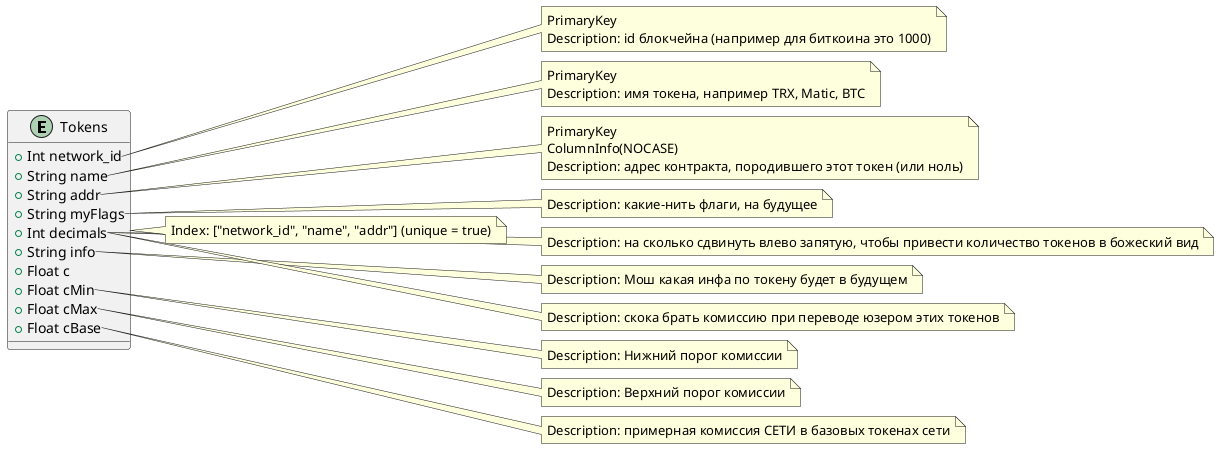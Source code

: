 @startuml
entity Tokens {
    +Int network_id
    +String name
    +String addr
    +String myFlags
    +Int decimals
    +String info
    +Float c
    +Float cMin
    +Float cMax
    +Float cBase
}

' Annotations and additional metadata
note right of Tokens::network_id
  PrimaryKey
  Description: id блокчейна (например для биткоина это 1000)
end note

note right of Tokens::name
  PrimaryKey
  Description: имя токена, например TRX, Matic, BTC
end note

note right of Tokens::addr
  PrimaryKey
  ColumnInfo(NOCASE)
  Description: адрес контракта, породившего этот токен (или ноль)
end note

note right of Tokens
  Index: ["network_id", "name", "addr"] (unique = true)
end note

note right of Tokens::myFlags
  Description: какие-нить флаги, на будущее
end note

note right of Tokens::decimals
  Description: на сколько сдвинуть влево запятую, чтобы привести количество токенов в божеский вид
end note

note right of Tokens::info
  Description: Мош какая инфа по токену будет в будущем
end note

note right of Tokens::c
  Description: скока брать комиссию при переводе юзером этих токенов
end note

note right of Tokens::cMin
  Description: Нижний порог комиссии
end note

note right of Tokens::cMax
  Description: Верхний порог комиссии
end note

note right of Tokens::cBase
  Description: примерная комиссия СЕТИ в базовых токенах сети
end note
@enduml
